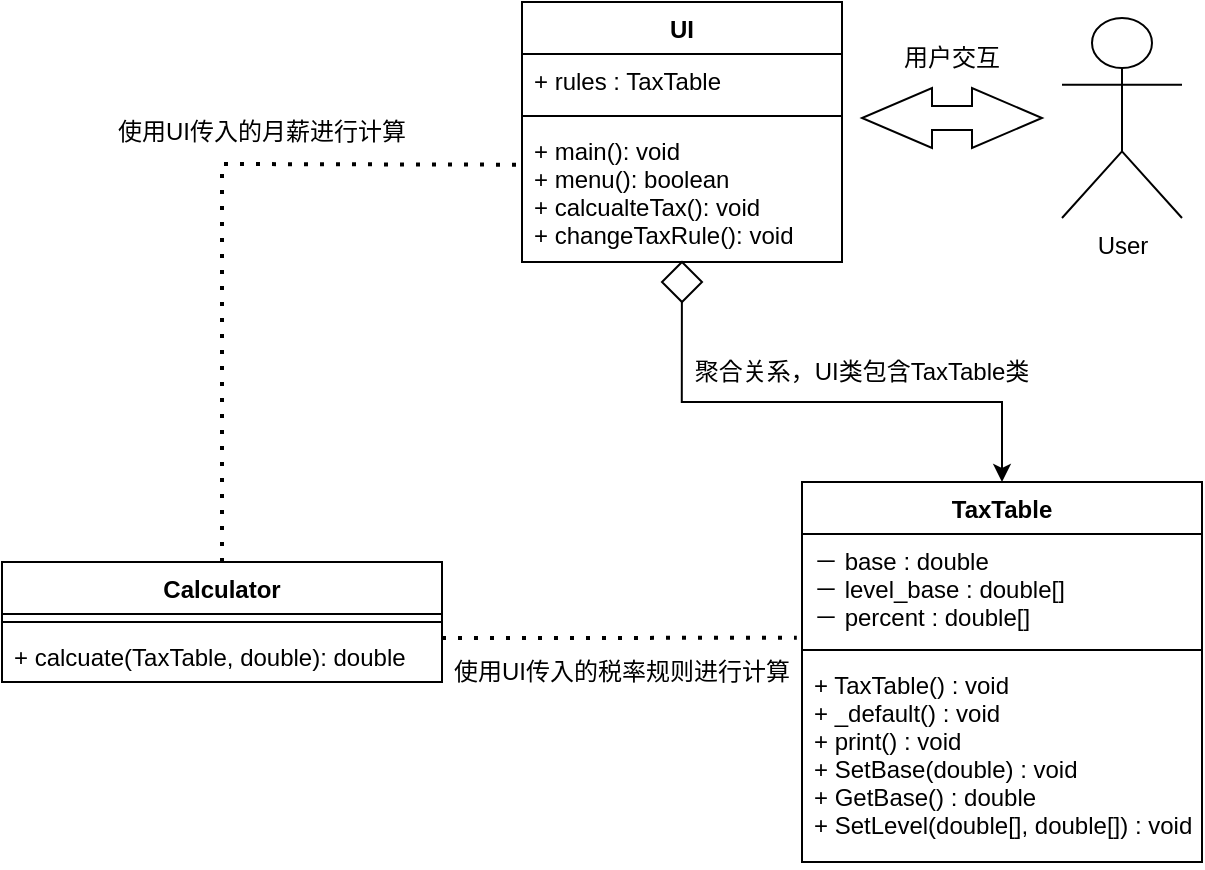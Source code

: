 <mxfile version="16.6.1" type="device"><diagram id="lkMpSzEk4I3OdwO7U6bO" name="Page-1"><mxGraphModel dx="916" dy="508" grid="1" gridSize="10" guides="1" tooltips="1" connect="1" arrows="1" fold="1" page="1" pageScale="1" pageWidth="827" pageHeight="1169" math="0" shadow="0"><root><mxCell id="0"/><mxCell id="1" parent="0"/><mxCell id="sB9u7LJKL-DTMgdIMO5m-11" value="Calculator" style="swimlane;fontStyle=1;align=center;verticalAlign=top;childLayout=stackLayout;horizontal=1;startSize=26;horizontalStack=0;resizeParent=1;resizeParentMax=0;resizeLast=0;collapsible=1;marginBottom=0;fillColor=none;" parent="1" vertex="1"><mxGeometry x="60" y="440" width="220" height="60" as="geometry"/></mxCell><mxCell id="sB9u7LJKL-DTMgdIMO5m-13" value="" style="line;strokeWidth=1;fillColor=none;align=left;verticalAlign=middle;spacingTop=-1;spacingLeft=3;spacingRight=3;rotatable=0;labelPosition=right;points=[];portConstraint=eastwest;" parent="sB9u7LJKL-DTMgdIMO5m-11" vertex="1"><mxGeometry y="26" width="220" height="8" as="geometry"/></mxCell><mxCell id="sB9u7LJKL-DTMgdIMO5m-14" value="+ calcuate(TaxTable, double): double" style="text;strokeColor=none;fillColor=none;align=left;verticalAlign=top;spacingLeft=4;spacingRight=4;overflow=hidden;rotatable=0;points=[[0,0.5],[1,0.5]];portConstraint=eastwest;" parent="sB9u7LJKL-DTMgdIMO5m-11" vertex="1"><mxGeometry y="34" width="220" height="26" as="geometry"/></mxCell><mxCell id="sB9u7LJKL-DTMgdIMO5m-25" style="edgeStyle=orthogonalEdgeStyle;rounded=0;orthogonalLoop=1;jettySize=auto;html=1;entryX=0.5;entryY=0;entryDx=0;entryDy=0;exitX=0.497;exitY=0.995;exitDx=0;exitDy=0;exitPerimeter=0;startArrow=none;" parent="1" source="874BU3P6mjhWaoZZxEgf-4" target="sB9u7LJKL-DTMgdIMO5m-21" edge="1"><mxGeometry relative="1" as="geometry"><mxPoint x="400" y="330" as="sourcePoint"/><Array as="points"><mxPoint x="400" y="360"/><mxPoint x="560" y="360"/></Array></mxGeometry></mxCell><mxCell id="sB9u7LJKL-DTMgdIMO5m-16" value="UI" style="swimlane;fontStyle=1;align=center;verticalAlign=top;childLayout=stackLayout;horizontal=1;startSize=26;horizontalStack=0;resizeParent=1;resizeParentMax=0;resizeLast=0;collapsible=1;marginBottom=0;fillColor=none;" parent="1" vertex="1"><mxGeometry x="320" y="160" width="160" height="130" as="geometry"><mxRectangle x="320" y="160" width="40" height="26" as="alternateBounds"/></mxGeometry></mxCell><mxCell id="sB9u7LJKL-DTMgdIMO5m-17" value="+ rules : TaxTable" style="text;strokeColor=none;fillColor=none;align=left;verticalAlign=top;spacingLeft=4;spacingRight=4;overflow=hidden;rotatable=0;points=[[0,0.5],[1,0.5]];portConstraint=eastwest;" parent="sB9u7LJKL-DTMgdIMO5m-16" vertex="1"><mxGeometry y="26" width="160" height="27" as="geometry"/></mxCell><mxCell id="sB9u7LJKL-DTMgdIMO5m-18" value="" style="line;strokeWidth=1;fillColor=none;align=left;verticalAlign=middle;spacingTop=-1;spacingLeft=3;spacingRight=3;rotatable=0;labelPosition=right;points=[];portConstraint=eastwest;" parent="sB9u7LJKL-DTMgdIMO5m-16" vertex="1"><mxGeometry y="53" width="160" height="8" as="geometry"/></mxCell><mxCell id="sB9u7LJKL-DTMgdIMO5m-19" value="+ main(): void&#10;+ menu(): boolean&#10;+ calcualteTax(): void&#10;+ changeTaxRule(): void" style="text;strokeColor=none;fillColor=none;align=left;verticalAlign=top;spacingLeft=4;spacingRight=4;overflow=hidden;rotatable=0;points=[[0,0.5],[1,0.5]];portConstraint=eastwest;" parent="sB9u7LJKL-DTMgdIMO5m-16" vertex="1"><mxGeometry y="61" width="160" height="69" as="geometry"/></mxCell><mxCell id="sB9u7LJKL-DTMgdIMO5m-21" value="TaxTable" style="swimlane;fontStyle=1;align=center;verticalAlign=top;childLayout=stackLayout;horizontal=1;startSize=26;horizontalStack=0;resizeParent=1;resizeParentMax=0;resizeLast=0;collapsible=1;marginBottom=0;fillColor=none;" parent="1" vertex="1"><mxGeometry x="460" y="400" width="200" height="190" as="geometry"/></mxCell><mxCell id="sB9u7LJKL-DTMgdIMO5m-22" value="－ base : double&#10;－ level_base : double[]&#10;－ percent : double[]" style="text;strokeColor=none;fillColor=none;align=left;verticalAlign=top;spacingLeft=4;spacingRight=4;overflow=hidden;rotatable=0;points=[[0,0.5],[1,0.5]];portConstraint=eastwest;" parent="sB9u7LJKL-DTMgdIMO5m-21" vertex="1"><mxGeometry y="26" width="200" height="54" as="geometry"/></mxCell><mxCell id="sB9u7LJKL-DTMgdIMO5m-23" value="" style="line;strokeWidth=1;fillColor=none;align=left;verticalAlign=middle;spacingTop=-1;spacingLeft=3;spacingRight=3;rotatable=0;labelPosition=right;points=[];portConstraint=eastwest;" parent="sB9u7LJKL-DTMgdIMO5m-21" vertex="1"><mxGeometry y="80" width="200" height="8" as="geometry"/></mxCell><mxCell id="sB9u7LJKL-DTMgdIMO5m-24" value="+ TaxTable() : void&#10;+ _default() : void&#10;+ print() : void&#10;+ SetBase(double) : void&#10;+ GetBase() : double&#10;+ SetLevel(double[], double[]) : void" style="text;strokeColor=none;fillColor=none;align=left;verticalAlign=top;spacingLeft=4;spacingRight=4;overflow=hidden;rotatable=0;points=[[0,0.5],[1,0.5]];portConstraint=eastwest;" parent="sB9u7LJKL-DTMgdIMO5m-21" vertex="1"><mxGeometry y="88" width="200" height="102" as="geometry"/></mxCell><mxCell id="sB9u7LJKL-DTMgdIMO5m-26" value="" style="endArrow=none;dashed=1;html=1;dashPattern=1 3;strokeWidth=2;rounded=0;exitX=0.5;exitY=0;exitDx=0;exitDy=0;entryX=0.006;entryY=0.295;entryDx=0;entryDy=0;entryPerimeter=0;" parent="1" source="sB9u7LJKL-DTMgdIMO5m-11" target="sB9u7LJKL-DTMgdIMO5m-19" edge="1"><mxGeometry width="50" height="50" relative="1" as="geometry"><mxPoint x="340" y="350" as="sourcePoint"/><mxPoint x="390" y="300" as="targetPoint"/><Array as="points"><mxPoint x="170" y="241"/></Array></mxGeometry></mxCell><mxCell id="sB9u7LJKL-DTMgdIMO5m-27" value="" style="endArrow=none;dashed=1;html=1;dashPattern=1 3;strokeWidth=2;rounded=0;entryX=-0.013;entryY=0.961;entryDx=0;entryDy=0;entryPerimeter=0;" parent="1" target="sB9u7LJKL-DTMgdIMO5m-22" edge="1"><mxGeometry width="50" height="50" relative="1" as="geometry"><mxPoint x="280" y="478" as="sourcePoint"/><mxPoint x="330" y="430" as="targetPoint"/></mxGeometry></mxCell><mxCell id="874BU3P6mjhWaoZZxEgf-1" value="User&lt;br&gt;" style="shape=umlActor;verticalLabelPosition=bottom;verticalAlign=top;html=1;outlineConnect=0;" vertex="1" parent="1"><mxGeometry x="590" y="168" width="60" height="100" as="geometry"/></mxCell><mxCell id="874BU3P6mjhWaoZZxEgf-3" value="" style="html=1;shadow=0;dashed=0;align=center;verticalAlign=middle;shape=mxgraph.arrows2.twoWayArrow;dy=0.6;dx=35;" vertex="1" parent="1"><mxGeometry x="490" y="203" width="90" height="30" as="geometry"/></mxCell><mxCell id="874BU3P6mjhWaoZZxEgf-4" value="" style="rhombus;whiteSpace=wrap;html=1;" vertex="1" parent="1"><mxGeometry x="390" y="290" width="20" height="20" as="geometry"/></mxCell><mxCell id="874BU3P6mjhWaoZZxEgf-6" value="" style="edgeStyle=orthogonalEdgeStyle;rounded=0;orthogonalLoop=1;jettySize=auto;html=1;entryX=0.5;entryY=0;entryDx=0;entryDy=0;exitX=0.497;exitY=0.995;exitDx=0;exitDy=0;exitPerimeter=0;endArrow=none;" edge="1" parent="1" source="sB9u7LJKL-DTMgdIMO5m-19" target="874BU3P6mjhWaoZZxEgf-4"><mxGeometry relative="1" as="geometry"><mxPoint x="399.52" y="289.655" as="sourcePoint"/><Array as="points"/><mxPoint x="545" y="400" as="targetPoint"/></mxGeometry></mxCell><mxCell id="874BU3P6mjhWaoZZxEgf-7" value="用户交互" style="text;html=1;strokeColor=none;fillColor=none;align=center;verticalAlign=middle;whiteSpace=wrap;rounded=0;" vertex="1" parent="1"><mxGeometry x="505" y="173" width="60" height="30" as="geometry"/></mxCell><mxCell id="874BU3P6mjhWaoZZxEgf-8" value="使用UI传入的月薪进行计算" style="text;html=1;strokeColor=none;fillColor=none;align=center;verticalAlign=middle;whiteSpace=wrap;rounded=0;" vertex="1" parent="1"><mxGeometry x="90" y="210" width="200" height="30" as="geometry"/></mxCell><mxCell id="874BU3P6mjhWaoZZxEgf-9" value="使用UI传入的税率规则进行计算" style="text;html=1;strokeColor=none;fillColor=none;align=center;verticalAlign=middle;whiteSpace=wrap;rounded=0;" vertex="1" parent="1"><mxGeometry x="270" y="480" width="200" height="30" as="geometry"/></mxCell><mxCell id="874BU3P6mjhWaoZZxEgf-11" value="聚合关系，UI类包含TaxTable类" style="text;html=1;strokeColor=none;fillColor=none;align=center;verticalAlign=middle;whiteSpace=wrap;rounded=0;" vertex="1" parent="1"><mxGeometry x="400" y="330" width="180" height="30" as="geometry"/></mxCell></root></mxGraphModel></diagram></mxfile>